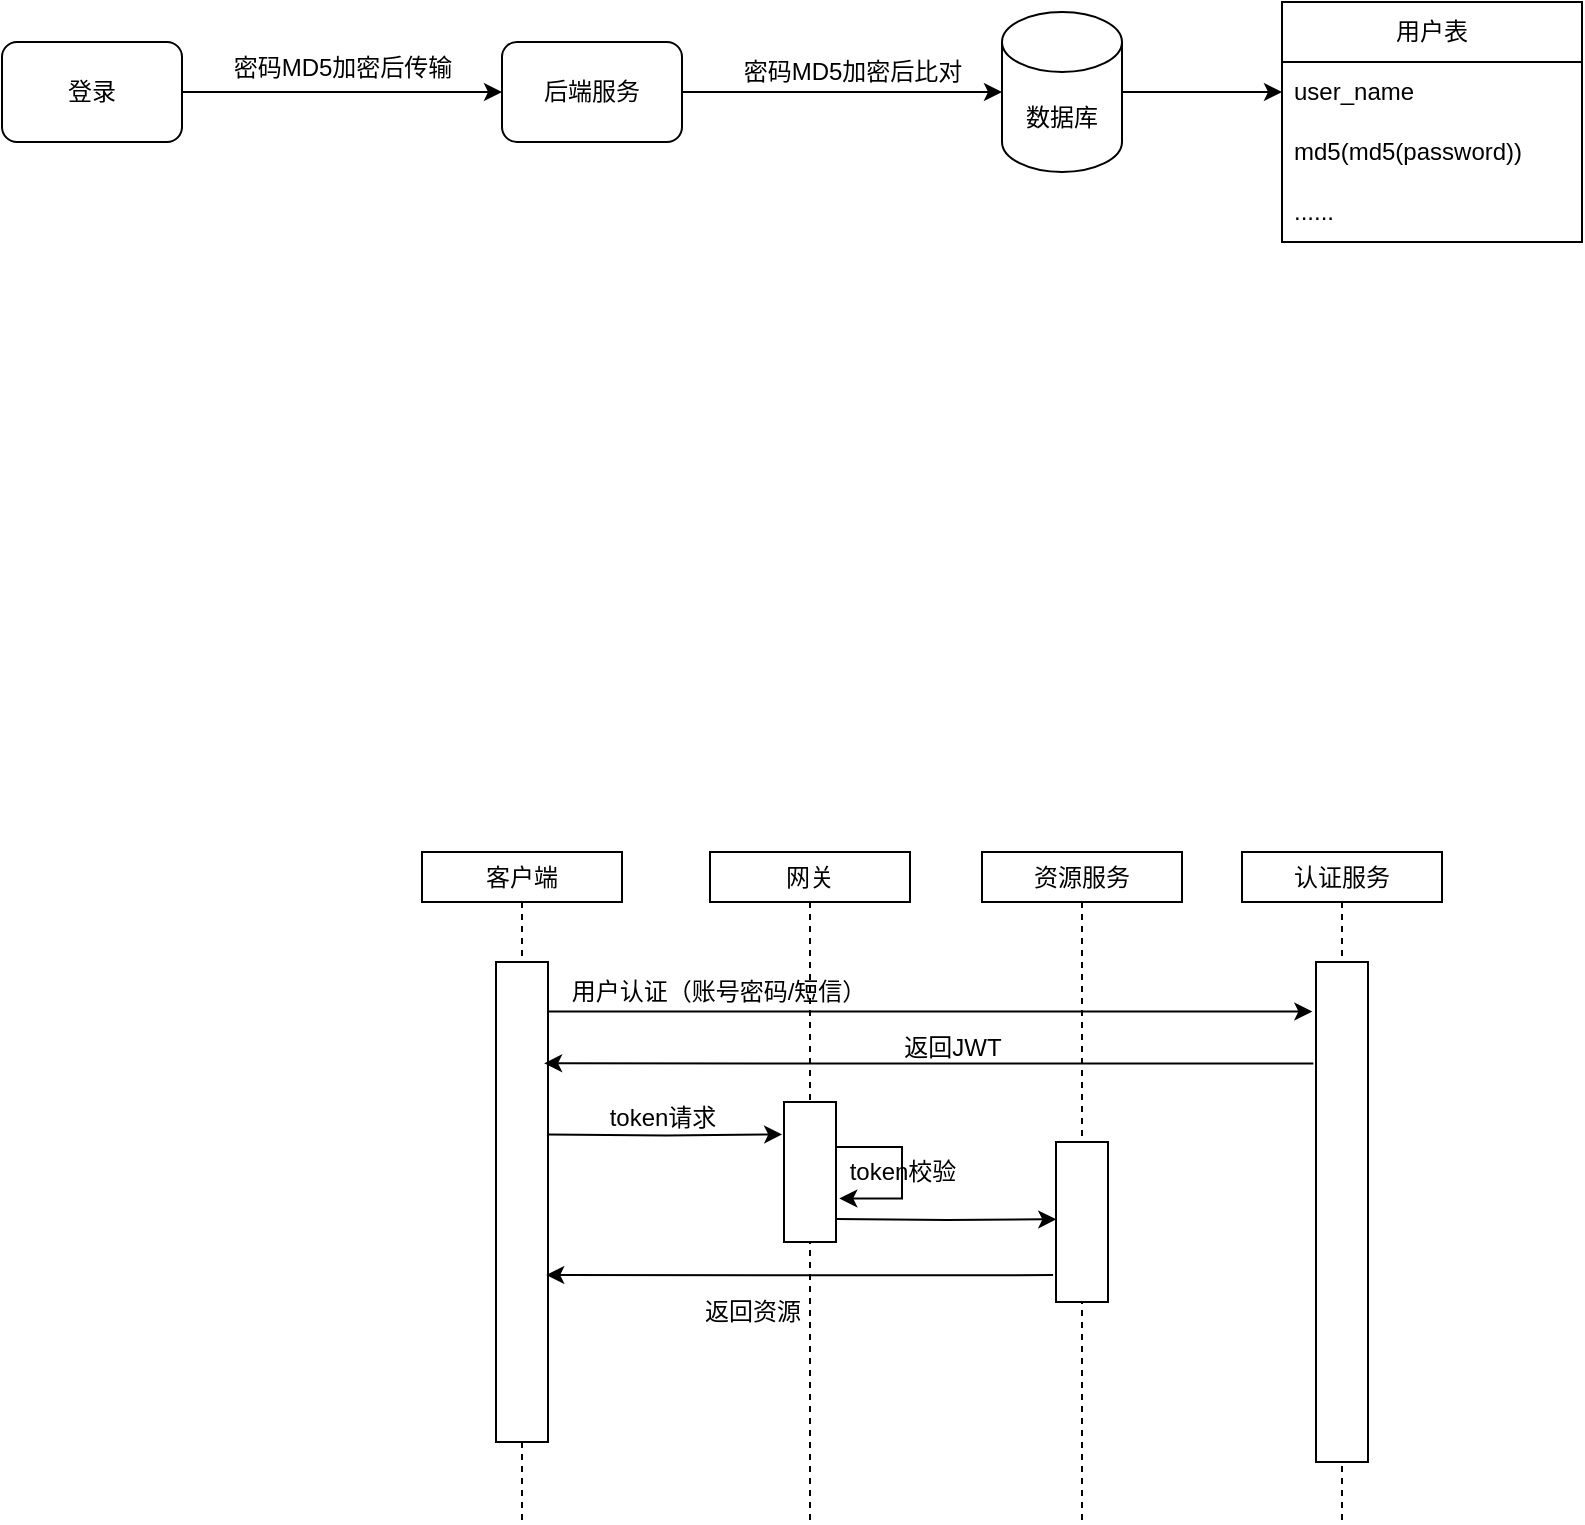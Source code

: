 <mxfile version="22.0.8" type="github">
  <diagram name="第 1 页" id="-oRvCiJH-ccSd-tmdgWp">
    <mxGraphModel dx="778" dy="416" grid="1" gridSize="10" guides="1" tooltips="1" connect="1" arrows="1" fold="1" page="1" pageScale="1" pageWidth="827" pageHeight="1169" math="0" shadow="0">
      <root>
        <mxCell id="0" />
        <mxCell id="1" parent="0" />
        <mxCell id="prTjhhe098Utsomd_alY-4" style="edgeStyle=orthogonalEdgeStyle;rounded=0;orthogonalLoop=1;jettySize=auto;html=1;exitX=1;exitY=0.5;exitDx=0;exitDy=0;entryX=0;entryY=0.5;entryDx=0;entryDy=0;" edge="1" parent="1" source="prTjhhe098Utsomd_alY-1" target="prTjhhe098Utsomd_alY-2">
          <mxGeometry relative="1" as="geometry" />
        </mxCell>
        <mxCell id="prTjhhe098Utsomd_alY-1" value="登录" style="rounded=1;whiteSpace=wrap;html=1;" vertex="1" parent="1">
          <mxGeometry x="10" y="180" width="90" height="50" as="geometry" />
        </mxCell>
        <mxCell id="prTjhhe098Utsomd_alY-6" style="edgeStyle=orthogonalEdgeStyle;rounded=0;orthogonalLoop=1;jettySize=auto;html=1;exitX=1;exitY=0.5;exitDx=0;exitDy=0;entryX=0;entryY=0.5;entryDx=0;entryDy=0;entryPerimeter=0;" edge="1" parent="1" source="prTjhhe098Utsomd_alY-2" target="prTjhhe098Utsomd_alY-8">
          <mxGeometry relative="1" as="geometry">
            <mxPoint x="510" y="205" as="targetPoint" />
          </mxGeometry>
        </mxCell>
        <mxCell id="prTjhhe098Utsomd_alY-2" value="后端服务" style="rounded=1;whiteSpace=wrap;html=1;" vertex="1" parent="1">
          <mxGeometry x="260" y="180" width="90" height="50" as="geometry" />
        </mxCell>
        <mxCell id="prTjhhe098Utsomd_alY-5" value="密码MD5加密后传输" style="text;html=1;align=center;verticalAlign=middle;resizable=0;points=[];autosize=1;strokeColor=none;fillColor=none;" vertex="1" parent="1">
          <mxGeometry x="115" y="178" width="130" height="30" as="geometry" />
        </mxCell>
        <mxCell id="prTjhhe098Utsomd_alY-7" value="密码MD5加密后比对" style="text;html=1;align=center;verticalAlign=middle;resizable=0;points=[];autosize=1;strokeColor=none;fillColor=none;" vertex="1" parent="1">
          <mxGeometry x="370" y="180" width="130" height="30" as="geometry" />
        </mxCell>
        <mxCell id="prTjhhe098Utsomd_alY-14" style="edgeStyle=orthogonalEdgeStyle;rounded=0;orthogonalLoop=1;jettySize=auto;html=1;exitX=1;exitY=0.5;exitDx=0;exitDy=0;exitPerimeter=0;entryX=0;entryY=0.5;entryDx=0;entryDy=0;" edge="1" parent="1" source="prTjhhe098Utsomd_alY-8" target="prTjhhe098Utsomd_alY-10">
          <mxGeometry relative="1" as="geometry" />
        </mxCell>
        <mxCell id="prTjhhe098Utsomd_alY-8" value="数据库" style="shape=cylinder3;whiteSpace=wrap;html=1;boundedLbl=1;backgroundOutline=1;size=15;" vertex="1" parent="1">
          <mxGeometry x="510" y="165" width="60" height="80" as="geometry" />
        </mxCell>
        <mxCell id="prTjhhe098Utsomd_alY-9" value="用户表" style="swimlane;fontStyle=0;childLayout=stackLayout;horizontal=1;startSize=30;horizontalStack=0;resizeParent=1;resizeParentMax=0;resizeLast=0;collapsible=1;marginBottom=0;whiteSpace=wrap;html=1;" vertex="1" parent="1">
          <mxGeometry x="650" y="160" width="150" height="120" as="geometry" />
        </mxCell>
        <mxCell id="prTjhhe098Utsomd_alY-10" value="user_name" style="text;strokeColor=none;fillColor=none;align=left;verticalAlign=middle;spacingLeft=4;spacingRight=4;overflow=hidden;points=[[0,0.5],[1,0.5]];portConstraint=eastwest;rotatable=0;whiteSpace=wrap;html=1;" vertex="1" parent="prTjhhe098Utsomd_alY-9">
          <mxGeometry y="30" width="150" height="30" as="geometry" />
        </mxCell>
        <mxCell id="prTjhhe098Utsomd_alY-11" value="md5(md5(password))" style="text;strokeColor=none;fillColor=none;align=left;verticalAlign=middle;spacingLeft=4;spacingRight=4;overflow=hidden;points=[[0,0.5],[1,0.5]];portConstraint=eastwest;rotatable=0;whiteSpace=wrap;html=1;" vertex="1" parent="prTjhhe098Utsomd_alY-9">
          <mxGeometry y="60" width="150" height="30" as="geometry" />
        </mxCell>
        <mxCell id="prTjhhe098Utsomd_alY-12" value="......" style="text;strokeColor=none;fillColor=none;align=left;verticalAlign=middle;spacingLeft=4;spacingRight=4;overflow=hidden;points=[[0,0.5],[1,0.5]];portConstraint=eastwest;rotatable=0;whiteSpace=wrap;html=1;" vertex="1" parent="prTjhhe098Utsomd_alY-9">
          <mxGeometry y="90" width="150" height="30" as="geometry" />
        </mxCell>
        <mxCell id="prTjhhe098Utsomd_alY-22" value="客户端" style="shape=umlLifeline;perimeter=lifelinePerimeter;whiteSpace=wrap;html=1;container=1;dropTarget=0;collapsible=0;recursiveResize=0;outlineConnect=0;portConstraint=eastwest;newEdgeStyle={&quot;curved&quot;:0,&quot;rounded&quot;:0};size=25;" vertex="1" parent="1">
          <mxGeometry x="220" y="585" width="100" height="335" as="geometry" />
        </mxCell>
        <mxCell id="prTjhhe098Utsomd_alY-23" value="网关" style="shape=umlLifeline;perimeter=lifelinePerimeter;whiteSpace=wrap;html=1;container=1;dropTarget=0;collapsible=0;recursiveResize=0;outlineConnect=0;portConstraint=eastwest;newEdgeStyle={&quot;curved&quot;:0,&quot;rounded&quot;:0};size=25;" vertex="1" parent="1">
          <mxGeometry x="364" y="585" width="100" height="335" as="geometry" />
        </mxCell>
        <mxCell id="prTjhhe098Utsomd_alY-24" value="资源服务" style="shape=umlLifeline;perimeter=lifelinePerimeter;whiteSpace=wrap;html=1;container=1;dropTarget=0;collapsible=0;recursiveResize=0;outlineConnect=0;portConstraint=eastwest;newEdgeStyle={&quot;curved&quot;:0,&quot;rounded&quot;:0};size=25;" vertex="1" parent="1">
          <mxGeometry x="500" y="585" width="100" height="335" as="geometry" />
        </mxCell>
        <mxCell id="prTjhhe098Utsomd_alY-25" value="认证服务" style="shape=umlLifeline;perimeter=lifelinePerimeter;whiteSpace=wrap;html=1;container=1;dropTarget=0;collapsible=0;recursiveResize=0;outlineConnect=0;portConstraint=eastwest;newEdgeStyle={&quot;curved&quot;:0,&quot;rounded&quot;:0};size=25;" vertex="1" parent="1">
          <mxGeometry x="630" y="585" width="100" height="335" as="geometry" />
        </mxCell>
        <mxCell id="prTjhhe098Utsomd_alY-26" value="" style="rounded=0;whiteSpace=wrap;html=1;" vertex="1" parent="1">
          <mxGeometry x="257" y="640" width="26" height="240" as="geometry" />
        </mxCell>
        <mxCell id="prTjhhe098Utsomd_alY-27" value="" style="rounded=0;whiteSpace=wrap;html=1;" vertex="1" parent="1">
          <mxGeometry x="667" y="640" width="26" height="250" as="geometry" />
        </mxCell>
        <mxCell id="prTjhhe098Utsomd_alY-28" style="edgeStyle=orthogonalEdgeStyle;rounded=0;orthogonalLoop=1;jettySize=auto;html=1;exitX=1.007;exitY=0.103;exitDx=0;exitDy=0;entryX=-0.07;entryY=0.099;entryDx=0;entryDy=0;entryPerimeter=0;exitPerimeter=0;" edge="1" parent="1" source="prTjhhe098Utsomd_alY-26" target="prTjhhe098Utsomd_alY-27">
          <mxGeometry relative="1" as="geometry">
            <mxPoint x="283" y="640.0" as="sourcePoint" />
            <mxPoint x="668.872" y="658.5" as="targetPoint" />
          </mxGeometry>
        </mxCell>
        <mxCell id="prTjhhe098Utsomd_alY-29" value="用户认证（账号密码/短信）" style="text;html=1;align=center;verticalAlign=middle;resizable=0;points=[];autosize=1;strokeColor=none;fillColor=none;" vertex="1" parent="1">
          <mxGeometry x="283" y="640" width="170" height="30" as="geometry" />
        </mxCell>
        <mxCell id="prTjhhe098Utsomd_alY-31" style="edgeStyle=orthogonalEdgeStyle;rounded=0;orthogonalLoop=1;jettySize=auto;html=1;exitX=-0.05;exitY=0.203;exitDx=0;exitDy=0;exitPerimeter=0;entryX=0.925;entryY=0.211;entryDx=0;entryDy=0;entryPerimeter=0;" edge="1" parent="1" source="prTjhhe098Utsomd_alY-27" target="prTjhhe098Utsomd_alY-26">
          <mxGeometry relative="1" as="geometry">
            <mxPoint x="286" y="690" as="targetPoint" />
          </mxGeometry>
        </mxCell>
        <mxCell id="prTjhhe098Utsomd_alY-32" value="返回JWT" style="text;html=1;align=center;verticalAlign=middle;resizable=0;points=[];autosize=1;strokeColor=none;fillColor=none;" vertex="1" parent="1">
          <mxGeometry x="450" y="668" width="70" height="30" as="geometry" />
        </mxCell>
        <mxCell id="prTjhhe098Utsomd_alY-46" style="edgeStyle=orthogonalEdgeStyle;rounded=0;orthogonalLoop=1;jettySize=auto;html=1;exitX=1;exitY=0.25;exitDx=0;exitDy=0;entryX=1.064;entryY=0.617;entryDx=0;entryDy=0;entryPerimeter=0;" edge="1" parent="1">
          <mxGeometry relative="1" as="geometry">
            <mxPoint x="427" y="732.5" as="sourcePoint" />
            <mxPoint x="428.664" y="758.19" as="targetPoint" />
            <Array as="points">
              <mxPoint x="460" y="733" />
              <mxPoint x="460" y="758" />
            </Array>
          </mxGeometry>
        </mxCell>
        <mxCell id="prTjhhe098Utsomd_alY-36" value="" style="rounded=0;whiteSpace=wrap;html=1;" vertex="1" parent="1">
          <mxGeometry x="401" y="710" width="26" height="70" as="geometry" />
        </mxCell>
        <mxCell id="prTjhhe098Utsomd_alY-37" value="" style="rounded=0;whiteSpace=wrap;html=1;" vertex="1" parent="1">
          <mxGeometry x="537" y="730" width="26" height="80" as="geometry" />
        </mxCell>
        <mxCell id="prTjhhe098Utsomd_alY-38" style="edgeStyle=orthogonalEdgeStyle;rounded=0;orthogonalLoop=1;jettySize=auto;html=1;entryX=-0.035;entryY=0.36;entryDx=0;entryDy=0;entryPerimeter=0;exitX=1.007;exitY=0.397;exitDx=0;exitDy=0;exitPerimeter=0;" edge="1" parent="1">
          <mxGeometry relative="1" as="geometry">
            <mxPoint x="283.182" y="726.28" as="sourcePoint" />
            <mxPoint x="400.09" y="726.2" as="targetPoint" />
          </mxGeometry>
        </mxCell>
        <mxCell id="prTjhhe098Utsomd_alY-41" value="token请求" style="text;html=1;align=center;verticalAlign=middle;resizable=0;points=[];autosize=1;strokeColor=none;fillColor=none;" vertex="1" parent="1">
          <mxGeometry x="300" y="703" width="80" height="30" as="geometry" />
        </mxCell>
        <mxCell id="prTjhhe098Utsomd_alY-42" style="edgeStyle=orthogonalEdgeStyle;rounded=0;orthogonalLoop=1;jettySize=auto;html=1;exitX=1;exitY=0.75;exitDx=0;exitDy=0;entryX=0.005;entryY=0.408;entryDx=0;entryDy=0;entryPerimeter=0;" edge="1" parent="1">
          <mxGeometry relative="1" as="geometry">
            <mxPoint x="427" y="768.5" as="sourcePoint" />
            <mxPoint x="537.13" y="768.64" as="targetPoint" />
          </mxGeometry>
        </mxCell>
        <mxCell id="prTjhhe098Utsomd_alY-43" style="edgeStyle=orthogonalEdgeStyle;rounded=0;orthogonalLoop=1;jettySize=auto;html=1;entryX=0.966;entryY=0.652;entryDx=0;entryDy=0;entryPerimeter=0;exitX=-0.056;exitY=0.832;exitDx=0;exitDy=0;exitPerimeter=0;" edge="1" parent="1" source="prTjhhe098Utsomd_alY-37" target="prTjhhe098Utsomd_alY-26">
          <mxGeometry relative="1" as="geometry" />
        </mxCell>
        <mxCell id="prTjhhe098Utsomd_alY-44" value="返回资源" style="text;html=1;align=center;verticalAlign=middle;resizable=0;points=[];autosize=1;strokeColor=none;fillColor=none;" vertex="1" parent="1">
          <mxGeometry x="350" y="800" width="70" height="30" as="geometry" />
        </mxCell>
        <mxCell id="prTjhhe098Utsomd_alY-47" value="token校验" style="text;html=1;align=center;verticalAlign=middle;resizable=0;points=[];autosize=1;strokeColor=none;fillColor=none;" vertex="1" parent="1">
          <mxGeometry x="420" y="730" width="80" height="30" as="geometry" />
        </mxCell>
      </root>
    </mxGraphModel>
  </diagram>
</mxfile>

